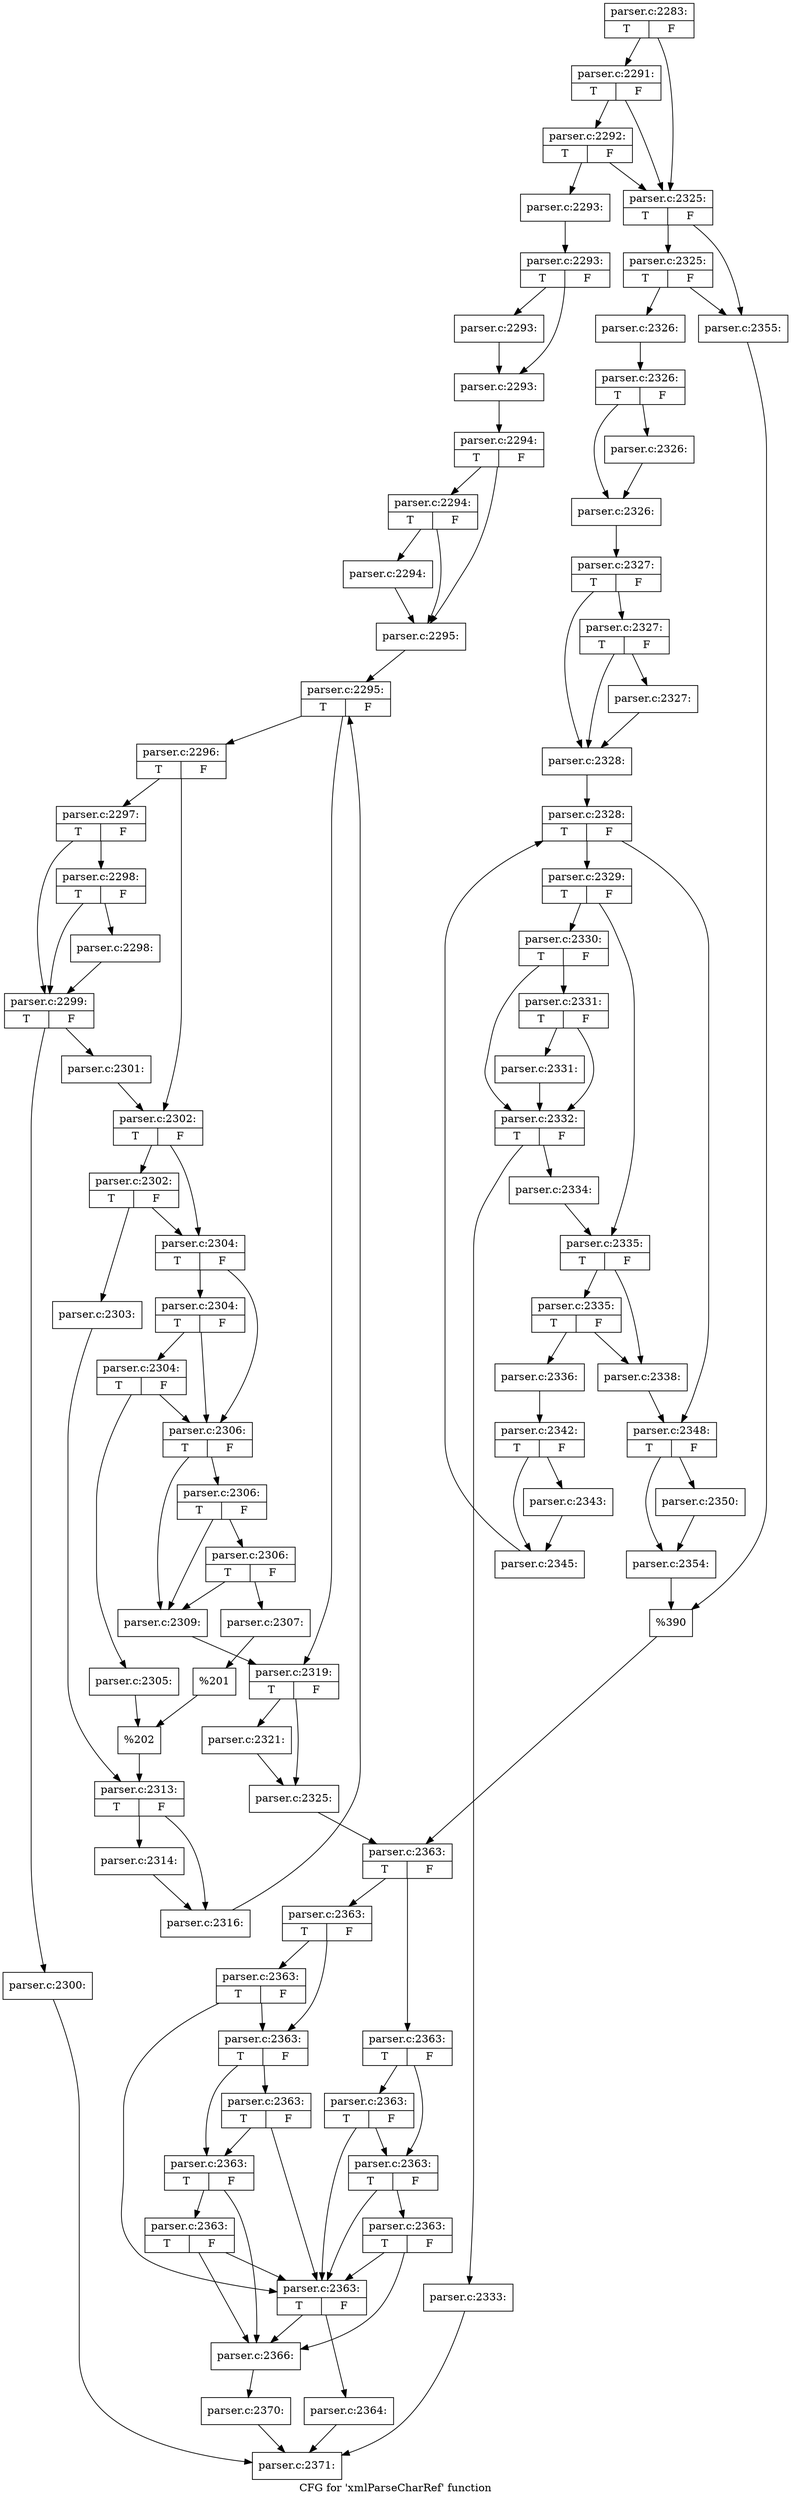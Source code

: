 digraph "CFG for 'xmlParseCharRef' function" {
	label="CFG for 'xmlParseCharRef' function";

	Node0x55d73b791de0 [shape=record,label="{parser.c:2283:|{<s0>T|<s1>F}}"];
	Node0x55d73b791de0 -> Node0x55d73b7a8f00;
	Node0x55d73b791de0 -> Node0x55d73b7a8e30;
	Node0x55d73b7a8f00 [shape=record,label="{parser.c:2291:|{<s0>T|<s1>F}}"];
	Node0x55d73b7a8f00 -> Node0x55d73b7a8e80;
	Node0x55d73b7a8f00 -> Node0x55d73b7a8e30;
	Node0x55d73b7a8e80 [shape=record,label="{parser.c:2292:|{<s0>T|<s1>F}}"];
	Node0x55d73b7a8e80 -> Node0x55d73b7a8d90;
	Node0x55d73b7a8e80 -> Node0x55d73b7a8e30;
	Node0x55d73b7a8d90 [shape=record,label="{parser.c:2293:}"];
	Node0x55d73b7a8d90 -> Node0x55d73b7a9e20;
	Node0x55d73b7a9e20 [shape=record,label="{parser.c:2293:|{<s0>T|<s1>F}}"];
	Node0x55d73b7a9e20 -> Node0x55d73b7aa890;
	Node0x55d73b7a9e20 -> Node0x55d73b7aa8e0;
	Node0x55d73b7aa890 [shape=record,label="{parser.c:2293:}"];
	Node0x55d73b7aa890 -> Node0x55d73b7aa8e0;
	Node0x55d73b7aa8e0 [shape=record,label="{parser.c:2293:}"];
	Node0x55d73b7aa8e0 -> Node0x55d73b7a9d80;
	Node0x55d73b7a9d80 [shape=record,label="{parser.c:2294:|{<s0>T|<s1>F}}"];
	Node0x55d73b7a9d80 -> Node0x55d73b7ab170;
	Node0x55d73b7a9d80 -> Node0x55d73b7ab120;
	Node0x55d73b7ab170 [shape=record,label="{parser.c:2294:|{<s0>T|<s1>F}}"];
	Node0x55d73b7ab170 -> Node0x55d73b7a9dd0;
	Node0x55d73b7ab170 -> Node0x55d73b7ab120;
	Node0x55d73b7a9dd0 [shape=record,label="{parser.c:2294:}"];
	Node0x55d73b7a9dd0 -> Node0x55d73b7ab120;
	Node0x55d73b7ab120 [shape=record,label="{parser.c:2295:}"];
	Node0x55d73b7ab120 -> Node0x55d73b7abc90;
	Node0x55d73b7abc90 [shape=record,label="{parser.c:2295:|{<s0>T|<s1>F}}"];
	Node0x55d73b7abc90 -> Node0x55d73b7337d0;
	Node0x55d73b7abc90 -> Node0x55d73b7abeb0;
	Node0x55d73b7337d0 [shape=record,label="{parser.c:2296:|{<s0>T|<s1>F}}"];
	Node0x55d73b7337d0 -> Node0x55d73b7339c0;
	Node0x55d73b7337d0 -> Node0x55d73b733a10;
	Node0x55d73b7339c0 [shape=record,label="{parser.c:2297:|{<s0>T|<s1>F}}"];
	Node0x55d73b7339c0 -> Node0x55d73b733fa0;
	Node0x55d73b7339c0 -> Node0x55d73b733f50;
	Node0x55d73b733fa0 [shape=record,label="{parser.c:2298:|{<s0>T|<s1>F}}"];
	Node0x55d73b733fa0 -> Node0x55d73b733f00;
	Node0x55d73b733fa0 -> Node0x55d73b733f50;
	Node0x55d73b733f00 [shape=record,label="{parser.c:2298:}"];
	Node0x55d73b733f00 -> Node0x55d73b733f50;
	Node0x55d73b733f50 [shape=record,label="{parser.c:2299:|{<s0>T|<s1>F}}"];
	Node0x55d73b733f50 -> Node0x55d73b734b30;
	Node0x55d73b733f50 -> Node0x55d73b734b80;
	Node0x55d73b734b30 [shape=record,label="{parser.c:2300:}"];
	Node0x55d73b734b30 -> Node0x55d73b79f4b0;
	Node0x55d73b734b80 [shape=record,label="{parser.c:2301:}"];
	Node0x55d73b734b80 -> Node0x55d73b733a10;
	Node0x55d73b733a10 [shape=record,label="{parser.c:2302:|{<s0>T|<s1>F}}"];
	Node0x55d73b733a10 -> Node0x55d73b735320;
	Node0x55d73b733a10 -> Node0x55d73b7352d0;
	Node0x55d73b735320 [shape=record,label="{parser.c:2302:|{<s0>T|<s1>F}}"];
	Node0x55d73b735320 -> Node0x55d73b735230;
	Node0x55d73b735320 -> Node0x55d73b7352d0;
	Node0x55d73b735230 [shape=record,label="{parser.c:2303:}"];
	Node0x55d73b735230 -> Node0x55d73b735280;
	Node0x55d73b7352d0 [shape=record,label="{parser.c:2304:|{<s0>T|<s1>F}}"];
	Node0x55d73b7352d0 -> Node0x55d73b7366f0;
	Node0x55d73b7352d0 -> Node0x55d73b736620;
	Node0x55d73b7366f0 [shape=record,label="{parser.c:2304:|{<s0>T|<s1>F}}"];
	Node0x55d73b7366f0 -> Node0x55d73b736670;
	Node0x55d73b7366f0 -> Node0x55d73b736620;
	Node0x55d73b736670 [shape=record,label="{parser.c:2304:|{<s0>T|<s1>F}}"];
	Node0x55d73b736670 -> Node0x55d73b736580;
	Node0x55d73b736670 -> Node0x55d73b736620;
	Node0x55d73b736580 [shape=record,label="{parser.c:2305:}"];
	Node0x55d73b736580 -> Node0x55d73b7365d0;
	Node0x55d73b736620 [shape=record,label="{parser.c:2306:|{<s0>T|<s1>F}}"];
	Node0x55d73b736620 -> Node0x55d73b7ac830;
	Node0x55d73b736620 -> Node0x55d73b7ac760;
	Node0x55d73b7ac830 [shape=record,label="{parser.c:2306:|{<s0>T|<s1>F}}"];
	Node0x55d73b7ac830 -> Node0x55d73b7ac7b0;
	Node0x55d73b7ac830 -> Node0x55d73b7ac760;
	Node0x55d73b7ac7b0 [shape=record,label="{parser.c:2306:|{<s0>T|<s1>F}}"];
	Node0x55d73b7ac7b0 -> Node0x55d73b7ac6c0;
	Node0x55d73b7ac7b0 -> Node0x55d73b7ac760;
	Node0x55d73b7ac6c0 [shape=record,label="{parser.c:2307:}"];
	Node0x55d73b7ac6c0 -> Node0x55d73b7ac710;
	Node0x55d73b7ac760 [shape=record,label="{parser.c:2309:}"];
	Node0x55d73b7ac760 -> Node0x55d73b7abeb0;
	Node0x55d73b7ac710 [shape=record,label="{%201}"];
	Node0x55d73b7ac710 -> Node0x55d73b7365d0;
	Node0x55d73b7365d0 [shape=record,label="{%202}"];
	Node0x55d73b7365d0 -> Node0x55d73b735280;
	Node0x55d73b735280 [shape=record,label="{parser.c:2313:|{<s0>T|<s1>F}}"];
	Node0x55d73b735280 -> Node0x55d73b7ae3e0;
	Node0x55d73b735280 -> Node0x55d73b7ae430;
	Node0x55d73b7ae3e0 [shape=record,label="{parser.c:2314:}"];
	Node0x55d73b7ae3e0 -> Node0x55d73b7ae430;
	Node0x55d73b7ae430 [shape=record,label="{parser.c:2316:}"];
	Node0x55d73b7ae430 -> Node0x55d73b7abc90;
	Node0x55d73b7abeb0 [shape=record,label="{parser.c:2319:|{<s0>T|<s1>F}}"];
	Node0x55d73b7abeb0 -> Node0x55d73b7aecd0;
	Node0x55d73b7abeb0 -> Node0x55d73b7aed20;
	Node0x55d73b7aecd0 [shape=record,label="{parser.c:2321:}"];
	Node0x55d73b7aecd0 -> Node0x55d73b7aed20;
	Node0x55d73b7aed20 [shape=record,label="{parser.c:2325:}"];
	Node0x55d73b7aed20 -> Node0x55d73b7a8de0;
	Node0x55d73b7a8e30 [shape=record,label="{parser.c:2325:|{<s0>T|<s1>F}}"];
	Node0x55d73b7a8e30 -> Node0x55d73b7b0120;
	Node0x55d73b7a8e30 -> Node0x55d73b7b00d0;
	Node0x55d73b7b0120 [shape=record,label="{parser.c:2325:|{<s0>T|<s1>F}}"];
	Node0x55d73b7b0120 -> Node0x55d73b7b0030;
	Node0x55d73b7b0120 -> Node0x55d73b7b00d0;
	Node0x55d73b7b0030 [shape=record,label="{parser.c:2326:}"];
	Node0x55d73b7b0030 -> Node0x55d73b7b9210;
	Node0x55d73b7b9210 [shape=record,label="{parser.c:2326:|{<s0>T|<s1>F}}"];
	Node0x55d73b7b9210 -> Node0x55d73b7b9c80;
	Node0x55d73b7b9210 -> Node0x55d73b7b9cd0;
	Node0x55d73b7b9c80 [shape=record,label="{parser.c:2326:}"];
	Node0x55d73b7b9c80 -> Node0x55d73b7b9cd0;
	Node0x55d73b7b9cd0 [shape=record,label="{parser.c:2326:}"];
	Node0x55d73b7b9cd0 -> Node0x55d73b7a7cd0;
	Node0x55d73b7a7cd0 [shape=record,label="{parser.c:2327:|{<s0>T|<s1>F}}"];
	Node0x55d73b7a7cd0 -> Node0x55d73b7ba560;
	Node0x55d73b7a7cd0 -> Node0x55d73b7ba510;
	Node0x55d73b7ba560 [shape=record,label="{parser.c:2327:|{<s0>T|<s1>F}}"];
	Node0x55d73b7ba560 -> Node0x55d73b79f780;
	Node0x55d73b7ba560 -> Node0x55d73b7ba510;
	Node0x55d73b79f780 [shape=record,label="{parser.c:2327:}"];
	Node0x55d73b79f780 -> Node0x55d73b7ba510;
	Node0x55d73b7ba510 [shape=record,label="{parser.c:2328:}"];
	Node0x55d73b7ba510 -> Node0x55d73b7bb080;
	Node0x55d73b7bb080 [shape=record,label="{parser.c:2328:|{<s0>T|<s1>F}}"];
	Node0x55d73b7bb080 -> Node0x55d73b7bb700;
	Node0x55d73b7bb080 -> Node0x55d73b7bb2a0;
	Node0x55d73b7bb700 [shape=record,label="{parser.c:2329:|{<s0>T|<s1>F}}"];
	Node0x55d73b7bb700 -> Node0x55d73b7bb8f0;
	Node0x55d73b7bb700 -> Node0x55d73b7bb940;
	Node0x55d73b7bb8f0 [shape=record,label="{parser.c:2330:|{<s0>T|<s1>F}}"];
	Node0x55d73b7bb8f0 -> Node0x55d73b7bbed0;
	Node0x55d73b7bb8f0 -> Node0x55d73b7bbe80;
	Node0x55d73b7bbed0 [shape=record,label="{parser.c:2331:|{<s0>T|<s1>F}}"];
	Node0x55d73b7bbed0 -> Node0x55d73b7bbe30;
	Node0x55d73b7bbed0 -> Node0x55d73b7bbe80;
	Node0x55d73b7bbe30 [shape=record,label="{parser.c:2331:}"];
	Node0x55d73b7bbe30 -> Node0x55d73b7bbe80;
	Node0x55d73b7bbe80 [shape=record,label="{parser.c:2332:|{<s0>T|<s1>F}}"];
	Node0x55d73b7bbe80 -> Node0x55d73b7bca60;
	Node0x55d73b7bbe80 -> Node0x55d73b7bcab0;
	Node0x55d73b7bca60 [shape=record,label="{parser.c:2333:}"];
	Node0x55d73b7bca60 -> Node0x55d73b79f4b0;
	Node0x55d73b7bcab0 [shape=record,label="{parser.c:2334:}"];
	Node0x55d73b7bcab0 -> Node0x55d73b7bb940;
	Node0x55d73b7bb940 [shape=record,label="{parser.c:2335:|{<s0>T|<s1>F}}"];
	Node0x55d73b7bb940 -> Node0x55d73b7bd250;
	Node0x55d73b7bb940 -> Node0x55d73b7bd200;
	Node0x55d73b7bd250 [shape=record,label="{parser.c:2335:|{<s0>T|<s1>F}}"];
	Node0x55d73b7bd250 -> Node0x55d73b7bd160;
	Node0x55d73b7bd250 -> Node0x55d73b7bd200;
	Node0x55d73b7bd160 [shape=record,label="{parser.c:2336:}"];
	Node0x55d73b7bd160 -> Node0x55d73b7bd1b0;
	Node0x55d73b7bd200 [shape=record,label="{parser.c:2338:}"];
	Node0x55d73b7bd200 -> Node0x55d73b7bb2a0;
	Node0x55d73b7bd1b0 [shape=record,label="{parser.c:2342:|{<s0>T|<s1>F}}"];
	Node0x55d73b7bd1b0 -> Node0x55d73b7be960;
	Node0x55d73b7bd1b0 -> Node0x55d73b7be9b0;
	Node0x55d73b7be960 [shape=record,label="{parser.c:2343:}"];
	Node0x55d73b7be960 -> Node0x55d73b7be9b0;
	Node0x55d73b7be9b0 [shape=record,label="{parser.c:2345:}"];
	Node0x55d73b7be9b0 -> Node0x55d73b7bb080;
	Node0x55d73b7bb2a0 [shape=record,label="{parser.c:2348:|{<s0>T|<s1>F}}"];
	Node0x55d73b7bb2a0 -> Node0x55d73b7bf210;
	Node0x55d73b7bb2a0 -> Node0x55d73b7bf260;
	Node0x55d73b7bf210 [shape=record,label="{parser.c:2350:}"];
	Node0x55d73b7bf210 -> Node0x55d73b7bf260;
	Node0x55d73b7bf260 [shape=record,label="{parser.c:2354:}"];
	Node0x55d73b7bf260 -> Node0x55d73b7b0080;
	Node0x55d73b7b00d0 [shape=record,label="{parser.c:2355:}"];
	Node0x55d73b7b00d0 -> Node0x55d73b7b0080;
	Node0x55d73b7b0080 [shape=record,label="{%390}"];
	Node0x55d73b7b0080 -> Node0x55d73b7a8de0;
	Node0x55d73b7a8de0 [shape=record,label="{parser.c:2363:|{<s0>T|<s1>F}}"];
	Node0x55d73b7a8de0 -> Node0x55d73b7c0b10;
	Node0x55d73b7a8de0 -> Node0x55d73b7c0b60;
	Node0x55d73b7c0b10 [shape=record,label="{parser.c:2363:|{<s0>T|<s1>F}}"];
	Node0x55d73b7c0b10 -> Node0x55d73b7c0e50;
	Node0x55d73b7c0b10 -> Node0x55d73b7c0e00;
	Node0x55d73b7c0e50 [shape=record,label="{parser.c:2363:|{<s0>T|<s1>F}}"];
	Node0x55d73b7c0e50 -> Node0x55d73b7c0a90;
	Node0x55d73b7c0e50 -> Node0x55d73b7c0e00;
	Node0x55d73b7c0e00 [shape=record,label="{parser.c:2363:|{<s0>T|<s1>F}}"];
	Node0x55d73b7c0e00 -> Node0x55d73b7c0a90;
	Node0x55d73b7c0e00 -> Node0x55d73b7c0db0;
	Node0x55d73b7c0db0 [shape=record,label="{parser.c:2363:|{<s0>T|<s1>F}}"];
	Node0x55d73b7c0db0 -> Node0x55d73b7c0a90;
	Node0x55d73b7c0db0 -> Node0x55d73b7c0a40;
	Node0x55d73b7c0b60 [shape=record,label="{parser.c:2363:|{<s0>T|<s1>F}}"];
	Node0x55d73b7c0b60 -> Node0x55d73b7c1500;
	Node0x55d73b7c0b60 -> Node0x55d73b7c14b0;
	Node0x55d73b7c1500 [shape=record,label="{parser.c:2363:|{<s0>T|<s1>F}}"];
	Node0x55d73b7c1500 -> Node0x55d73b7c0a90;
	Node0x55d73b7c1500 -> Node0x55d73b7c14b0;
	Node0x55d73b7c14b0 [shape=record,label="{parser.c:2363:|{<s0>T|<s1>F}}"];
	Node0x55d73b7c14b0 -> Node0x55d73b7c1870;
	Node0x55d73b7c14b0 -> Node0x55d73b7c1460;
	Node0x55d73b7c1870 [shape=record,label="{parser.c:2363:|{<s0>T|<s1>F}}"];
	Node0x55d73b7c1870 -> Node0x55d73b7c0a90;
	Node0x55d73b7c1870 -> Node0x55d73b7c1460;
	Node0x55d73b7c1460 [shape=record,label="{parser.c:2363:|{<s0>T|<s1>F}}"];
	Node0x55d73b7c1460 -> Node0x55d73b7c1c20;
	Node0x55d73b7c1460 -> Node0x55d73b7c0a40;
	Node0x55d73b7c1c20 [shape=record,label="{parser.c:2363:|{<s0>T|<s1>F}}"];
	Node0x55d73b7c1c20 -> Node0x55d73b7c0a90;
	Node0x55d73b7c1c20 -> Node0x55d73b7c0a40;
	Node0x55d73b7c0a90 [shape=record,label="{parser.c:2363:|{<s0>T|<s1>F}}"];
	Node0x55d73b7c0a90 -> Node0x55d73b7c09a0;
	Node0x55d73b7c0a90 -> Node0x55d73b7c0a40;
	Node0x55d73b7c09a0 [shape=record,label="{parser.c:2364:}"];
	Node0x55d73b7c09a0 -> Node0x55d73b79f4b0;
	Node0x55d73b7c0a40 [shape=record,label="{parser.c:2366:}"];
	Node0x55d73b7c0a40 -> Node0x55d73b7c09f0;
	Node0x55d73b7c09f0 [shape=record,label="{parser.c:2370:}"];
	Node0x55d73b7c09f0 -> Node0x55d73b79f4b0;
	Node0x55d73b79f4b0 [shape=record,label="{parser.c:2371:}"];
}
